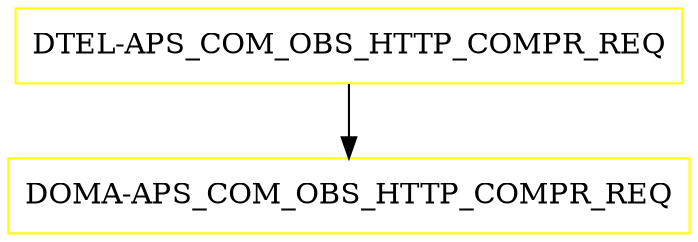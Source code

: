 digraph G {
  "DTEL-APS_COM_OBS_HTTP_COMPR_REQ" [shape=box,color=yellow];
  "DOMA-APS_COM_OBS_HTTP_COMPR_REQ" [shape=box,color=yellow,URL="./DOMA_APS_COM_OBS_HTTP_COMPR_REQ.html"];
  "DTEL-APS_COM_OBS_HTTP_COMPR_REQ" -> "DOMA-APS_COM_OBS_HTTP_COMPR_REQ";
}
